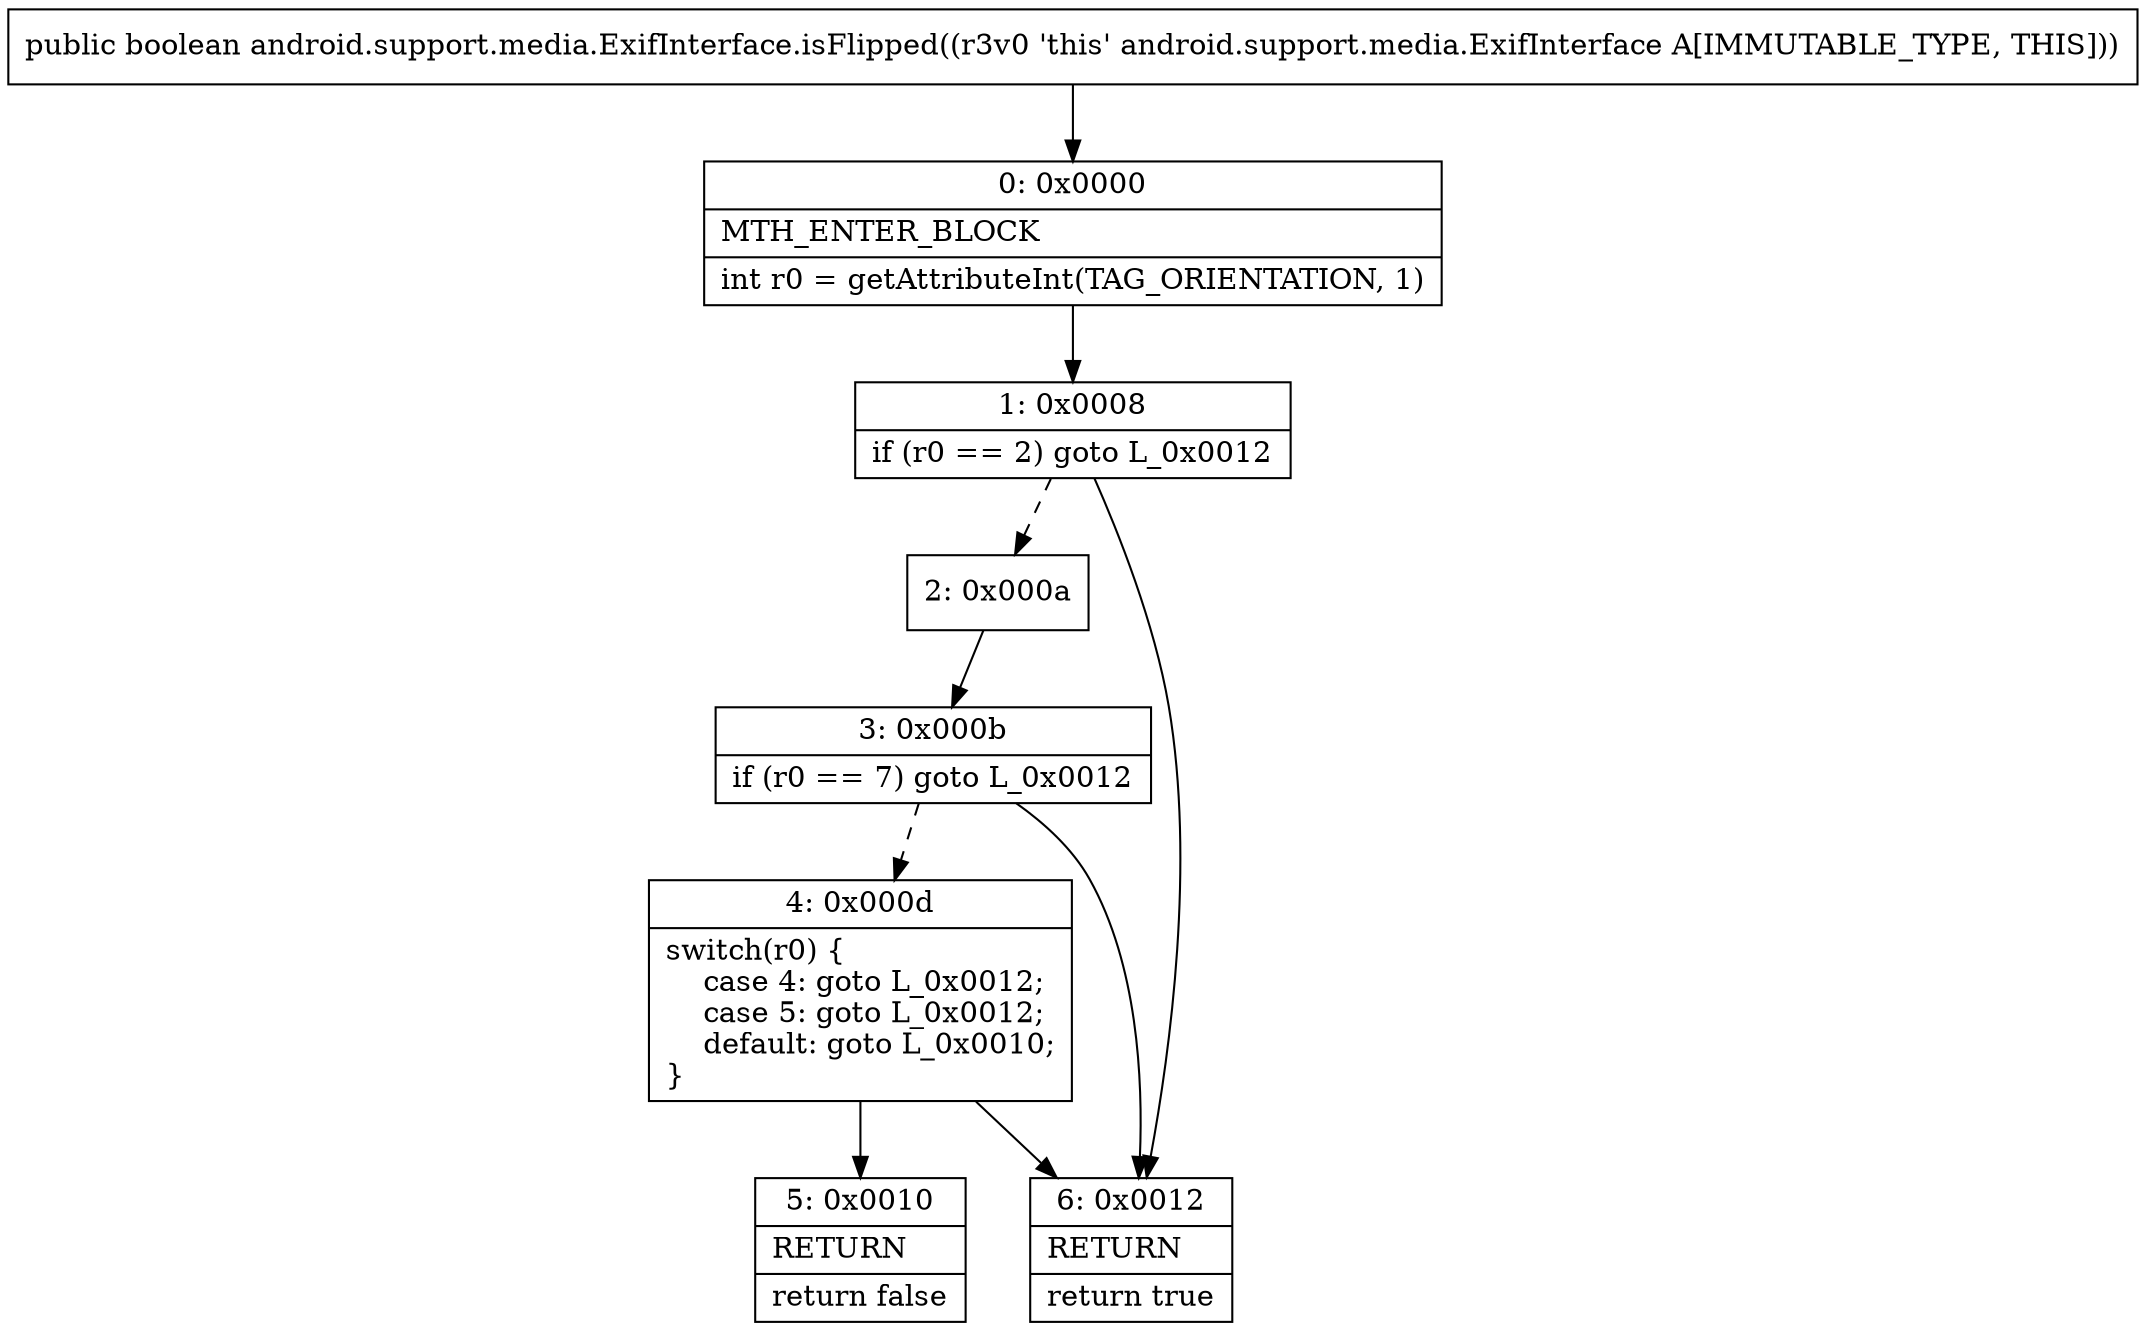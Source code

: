 digraph "CFG forandroid.support.media.ExifInterface.isFlipped()Z" {
Node_0 [shape=record,label="{0\:\ 0x0000|MTH_ENTER_BLOCK\l|int r0 = getAttributeInt(TAG_ORIENTATION, 1)\l}"];
Node_1 [shape=record,label="{1\:\ 0x0008|if (r0 == 2) goto L_0x0012\l}"];
Node_2 [shape=record,label="{2\:\ 0x000a}"];
Node_3 [shape=record,label="{3\:\ 0x000b|if (r0 == 7) goto L_0x0012\l}"];
Node_4 [shape=record,label="{4\:\ 0x000d|switch(r0) \{\l    case 4: goto L_0x0012;\l    case 5: goto L_0x0012;\l    default: goto L_0x0010;\l\}\l}"];
Node_5 [shape=record,label="{5\:\ 0x0010|RETURN\l|return false\l}"];
Node_6 [shape=record,label="{6\:\ 0x0012|RETURN\l|return true\l}"];
MethodNode[shape=record,label="{public boolean android.support.media.ExifInterface.isFlipped((r3v0 'this' android.support.media.ExifInterface A[IMMUTABLE_TYPE, THIS])) }"];
MethodNode -> Node_0;
Node_0 -> Node_1;
Node_1 -> Node_2[style=dashed];
Node_1 -> Node_6;
Node_2 -> Node_3;
Node_3 -> Node_4[style=dashed];
Node_3 -> Node_6;
Node_4 -> Node_5;
Node_4 -> Node_6;
}


